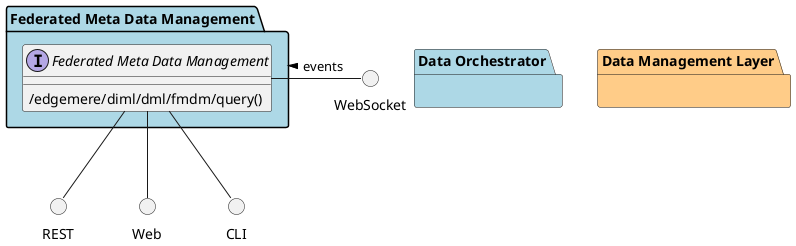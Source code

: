 @startuml


package "Data Orchestrator" #lightblue {

}

package "Data Management Layer" #ffcc88 {

}


package "Federated Meta Data Management" #lightblue {

    interface "Federated Meta Data Management" as i {
    
            /edgemere/diml/dml/fmdm/query()
    
    }
}

circle REST
circle Web
circle CLI
circle WebSocket

i -down- Web
i -down- CLI
i -down- REST
WebSocket -left- i: events >

package "Federated Meta Data Management" #lightblue {


}



@enduml

